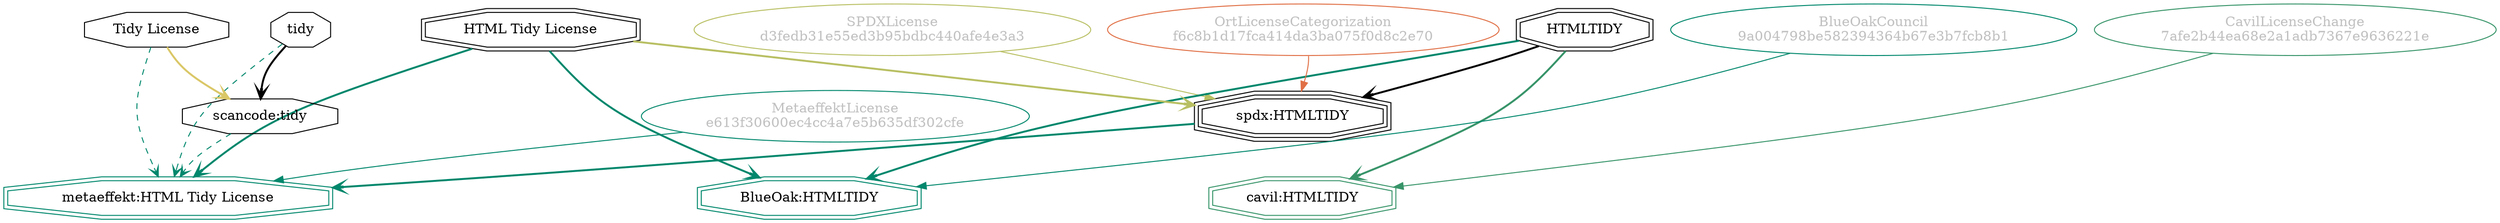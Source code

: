 strict digraph {
    node [shape=box];
    graph [splines=curved];
    2224 [label="SPDXLicense\nd3fedb31e55ed3b95bdbc440afe4e3a3"
         ,fontcolor=gray
         ,color="#b8bf62"
         ,fillcolor="beige;1"
         ,shape=ellipse];
    2225 [label="spdx:HTMLTIDY"
         ,shape=tripleoctagon];
    2226 [label=HTMLTIDY
         ,shape=doubleoctagon];
    2227 [label="HTML Tidy License"
         ,shape=doubleoctagon];
    8840 [label="BlueOakCouncil\n9a004798be582394364b67e3b7fcb8b1"
         ,fontcolor=gray
         ,color="#00876c"
         ,fillcolor="beige;1"
         ,shape=ellipse];
    8841 [label="BlueOak:HTMLTIDY"
         ,color="#00876c"
         ,shape=doubleoctagon];
    24449 [label="scancode:tidy"
          ,shape=octagon];
    24450 [label=tidy
          ,shape=octagon];
    24451 [label="Tidy License"
          ,shape=octagon];
    28753 [label="OrtLicenseCategorization\nf6c8b1d17fca414da3ba075f0d8c2e70"
          ,fontcolor=gray
          ,color="#e06f45"
          ,fillcolor="beige;1"
          ,shape=ellipse];
    36974 [label="CavilLicenseChange\n7afe2b44ea68e2a1adb7367e9636221e"
          ,fontcolor=gray
          ,color="#379469"
          ,fillcolor="beige;1"
          ,shape=ellipse];
    36975 [label="cavil:HTMLTIDY"
          ,color="#379469"
          ,shape=doubleoctagon];
    43235 [label="MetaeffektLicense\ne613f30600ec4cc4a7e5b635df302cfe"
          ,fontcolor=gray
          ,color="#00876c"
          ,fillcolor="beige;1"
          ,shape=ellipse];
    43236 [label="metaeffekt:HTML Tidy License"
          ,color="#00876c"
          ,shape=doubleoctagon];
    2224 -> 2225 [weight=0.5
                 ,color="#b8bf62"];
    2225 -> 43236 [style=bold
                  ,arrowhead=vee
                  ,weight=0.7
                  ,color="#00876c"];
    2226 -> 2225 [style=bold
                 ,arrowhead=vee
                 ,weight=0.7];
    2226 -> 8841 [style=bold
                 ,arrowhead=vee
                 ,weight=0.7
                 ,color="#00876c"];
    2226 -> 36975 [style=bold
                  ,arrowhead=vee
                  ,weight=0.7
                  ,color="#379469"];
    2226 -> 36975 [style=bold
                  ,arrowhead=vee
                  ,weight=0.7
                  ,color="#379469"];
    2227 -> 2225 [style=bold
                 ,arrowhead=vee
                 ,weight=0.7
                 ,color="#b8bf62"];
    2227 -> 8841 [style=bold
                 ,arrowhead=vee
                 ,weight=0.7
                 ,color="#00876c"];
    2227 -> 43236 [style=bold
                  ,arrowhead=vee
                  ,weight=0.7
                  ,color="#00876c"];
    8840 -> 8841 [weight=0.5
                 ,color="#00876c"];
    24449 -> 43236 [style=dashed
                   ,arrowhead=vee
                   ,weight=0.5
                   ,color="#00876c"];
    24450 -> 24449 [style=bold
                   ,arrowhead=vee
                   ,weight=0.7];
    24450 -> 43236 [style=dashed
                   ,arrowhead=vee
                   ,weight=0.5
                   ,color="#00876c"];
    24451 -> 24449 [style=bold
                   ,arrowhead=vee
                   ,weight=0.7
                   ,color="#dac767"];
    24451 -> 43236 [style=dashed
                   ,arrowhead=vee
                   ,weight=0.5
                   ,color="#00876c"];
    28753 -> 2225 [weight=0.5
                  ,color="#e06f45"];
    36974 -> 36975 [weight=0.5
                   ,color="#379469"];
    43235 -> 43236 [weight=0.5
                   ,color="#00876c"];
}
